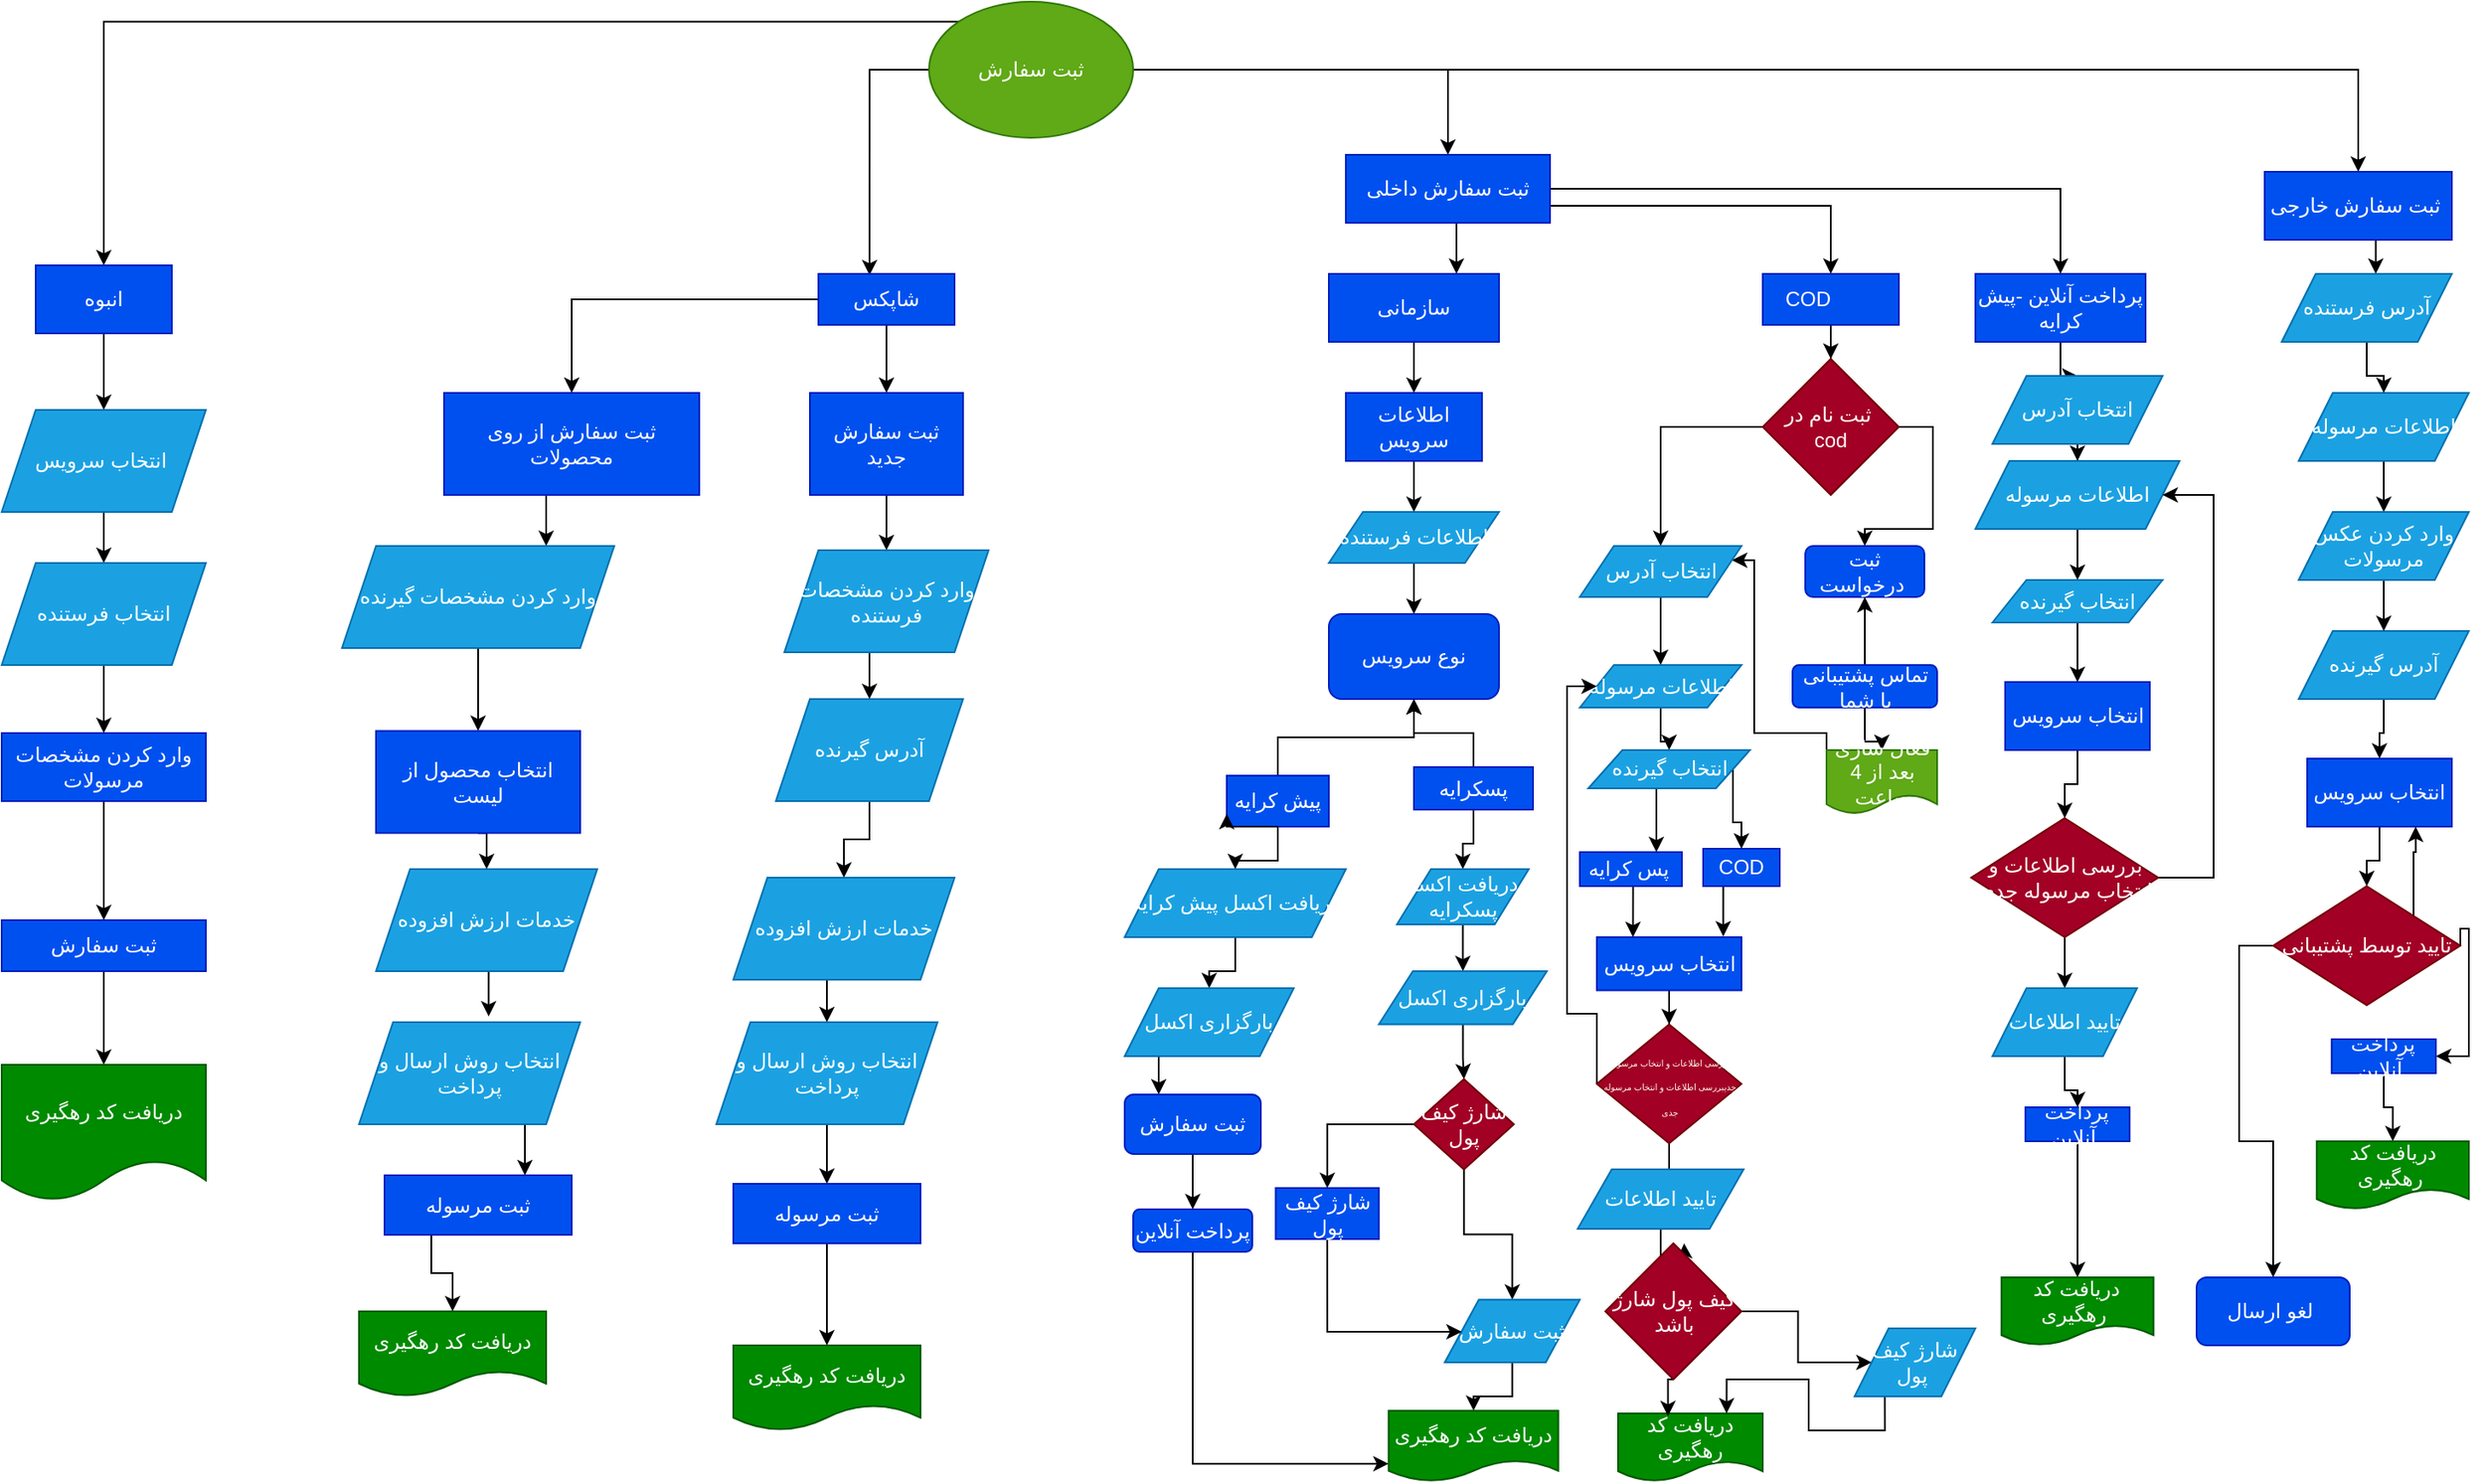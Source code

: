 <mxfile>
    <diagram id="Bx8kgQSa1X5QlFmJYDPJ" name="Page-1">
        <mxGraphModel dx="1835" dy="1438" grid="1" gridSize="10" guides="1" tooltips="1" connect="1" arrows="1" fold="1" page="1" pageScale="1" pageWidth="1920" pageHeight="1200" background="#ffffff" math="0" shadow="0">
            <root>
                <mxCell id="0"/>
                <mxCell id="1" parent="0"/>
                <mxCell id="4" value="" style="edgeStyle=orthogonalEdgeStyle;rounded=0;orthogonalLoop=1;jettySize=auto;html=1;" parent="1" source="2" target="3" edge="1">
                    <mxGeometry relative="1" as="geometry"/>
                </mxCell>
                <mxCell id="6" value="" style="edgeStyle=orthogonalEdgeStyle;rounded=0;orthogonalLoop=1;jettySize=auto;html=1;" parent="1" source="2" target="5" edge="1">
                    <mxGeometry relative="1" as="geometry"/>
                </mxCell>
                <mxCell id="200" style="edgeStyle=orthogonalEdgeStyle;rounded=0;orthogonalLoop=1;jettySize=auto;html=1;exitX=0;exitY=0.5;exitDx=0;exitDy=0;entryX=0.376;entryY=0.027;entryDx=0;entryDy=0;entryPerimeter=0;" parent="1" source="2" target="17" edge="1">
                    <mxGeometry relative="1" as="geometry"/>
                </mxCell>
                <mxCell id="201" style="edgeStyle=orthogonalEdgeStyle;rounded=0;orthogonalLoop=1;jettySize=auto;html=1;exitX=0;exitY=0;exitDx=0;exitDy=0;" parent="1" source="2" target="202" edge="1">
                    <mxGeometry relative="1" as="geometry">
                        <mxPoint x="250.0" y="260" as="targetPoint"/>
                    </mxGeometry>
                </mxCell>
                <mxCell id="2" value="ثبت سفارش" style="ellipse;whiteSpace=wrap;html=1;fillColor=#60a917;strokeColor=#2D7600;fontColor=#ffffff;" parent="1" vertex="1">
                    <mxGeometry x="675" y="110" width="120" height="80" as="geometry"/>
                </mxCell>
                <mxCell id="89" style="edgeStyle=orthogonalEdgeStyle;rounded=0;orthogonalLoop=1;jettySize=auto;html=1;exitX=0.5;exitY=1;exitDx=0;exitDy=0;entryX=0.553;entryY=0;entryDx=0;entryDy=0;entryPerimeter=0;" parent="1" source="3" target="80" edge="1">
                    <mxGeometry relative="1" as="geometry"/>
                </mxCell>
                <mxCell id="3" value="ثبت سفارش خارجی&amp;nbsp;" style="whiteSpace=wrap;html=1;fillColor=#0050ef;strokeColor=#001DBC;fontColor=#ffffff;" parent="1" vertex="1">
                    <mxGeometry x="1460" y="210" width="110" height="40" as="geometry"/>
                </mxCell>
                <mxCell id="8" value="" style="edgeStyle=orthogonalEdgeStyle;rounded=0;orthogonalLoop=1;jettySize=auto;html=1;" parent="1" source="5" target="7" edge="1">
                    <mxGeometry relative="1" as="geometry"/>
                </mxCell>
                <mxCell id="43" style="edgeStyle=orthogonalEdgeStyle;rounded=0;orthogonalLoop=1;jettySize=auto;html=1;exitX=1;exitY=0.75;exitDx=0;exitDy=0;entryX=0.5;entryY=0;entryDx=0;entryDy=0;" parent="1" source="5" target="9" edge="1">
                    <mxGeometry relative="1" as="geometry"/>
                </mxCell>
                <mxCell id="103" style="edgeStyle=orthogonalEdgeStyle;rounded=0;orthogonalLoop=1;jettySize=auto;html=1;exitX=0.5;exitY=1;exitDx=0;exitDy=0;entryX=0.75;entryY=0;entryDx=0;entryDy=0;" parent="1" source="5" target="10" edge="1">
                    <mxGeometry relative="1" as="geometry"/>
                </mxCell>
                <mxCell id="5" value="ثبت سفارش داخلی" style="whiteSpace=wrap;html=1;fillColor=#0050ef;strokeColor=#001DBC;fontColor=#ffffff;" parent="1" vertex="1">
                    <mxGeometry x="920" y="200" width="120" height="40" as="geometry"/>
                </mxCell>
                <mxCell id="20" value="" style="edgeStyle=orthogonalEdgeStyle;rounded=0;orthogonalLoop=1;jettySize=auto;html=1;" parent="1" source="7" target="19" edge="1">
                    <mxGeometry relative="1" as="geometry"/>
                </mxCell>
                <mxCell id="7" value="پرداخت آنلاین -پیش کرایه" style="whiteSpace=wrap;html=1;fillColor=#0050ef;strokeColor=#001DBC;fontColor=#ffffff;" parent="1" vertex="1">
                    <mxGeometry x="1290" y="270" width="100" height="40" as="geometry"/>
                </mxCell>
                <mxCell id="45" value="" style="edgeStyle=orthogonalEdgeStyle;rounded=0;orthogonalLoop=1;jettySize=auto;html=1;" parent="1" source="9" target="44" edge="1">
                    <mxGeometry relative="1" as="geometry"/>
                </mxCell>
                <mxCell id="9" value="COD&lt;span style=&quot;white-space: pre&quot;&gt;&#9;&lt;/span&gt;" style="whiteSpace=wrap;html=1;fillColor=#0050ef;strokeColor=#001DBC;fontColor=#ffffff;" parent="1" vertex="1">
                    <mxGeometry x="1165" y="270" width="80" height="30" as="geometry"/>
                </mxCell>
                <mxCell id="142" value="" style="edgeStyle=orthogonalEdgeStyle;rounded=0;orthogonalLoop=1;jettySize=auto;html=1;" parent="1" source="10" target="141" edge="1">
                    <mxGeometry relative="1" as="geometry"/>
                </mxCell>
                <mxCell id="10" value="سازمانی" style="whiteSpace=wrap;html=1;fillColor=#0050ef;strokeColor=#001DBC;fontColor=#ffffff;" parent="1" vertex="1">
                    <mxGeometry x="910" y="270" width="100" height="40" as="geometry"/>
                </mxCell>
                <mxCell id="105" value="" style="edgeStyle=orthogonalEdgeStyle;rounded=0;orthogonalLoop=1;jettySize=auto;html=1;" parent="1" source="17" target="104" edge="1">
                    <mxGeometry relative="1" as="geometry"/>
                </mxCell>
                <mxCell id="107" value="" style="edgeStyle=orthogonalEdgeStyle;rounded=0;orthogonalLoop=1;jettySize=auto;html=1;" parent="1" source="17" target="106" edge="1">
                    <mxGeometry relative="1" as="geometry"/>
                </mxCell>
                <mxCell id="17" value="شاپکس" style="whiteSpace=wrap;html=1;fillColor=#0050ef;strokeColor=#001DBC;fontColor=#ffffff;" parent="1" vertex="1">
                    <mxGeometry x="610" y="270" width="80" height="30" as="geometry"/>
                </mxCell>
                <mxCell id="24" style="edgeStyle=orthogonalEdgeStyle;rounded=0;orthogonalLoop=1;jettySize=auto;html=1;" parent="1" source="19" target="21" edge="1">
                    <mxGeometry relative="1" as="geometry"/>
                </mxCell>
                <mxCell id="19" value="انتخاب آدرس" style="shape=parallelogram;perimeter=parallelogramPerimeter;whiteSpace=wrap;html=1;fixedSize=1;fillColor=#1ba1e2;strokeColor=#006EAF;fontColor=#ffffff;" parent="1" vertex="1">
                    <mxGeometry x="1300" y="330" width="100" height="40" as="geometry"/>
                </mxCell>
                <mxCell id="25" style="edgeStyle=orthogonalEdgeStyle;rounded=0;orthogonalLoop=1;jettySize=auto;html=1;" parent="1" source="21" target="22" edge="1">
                    <mxGeometry relative="1" as="geometry"/>
                </mxCell>
                <mxCell id="21" value="اطلاعات مرسوله" style="shape=parallelogram;perimeter=parallelogramPerimeter;whiteSpace=wrap;html=1;fixedSize=1;fillColor=#1ba1e2;strokeColor=#006EAF;fontColor=#ffffff;" parent="1" vertex="1">
                    <mxGeometry x="1290" y="380" width="120" height="40" as="geometry"/>
                </mxCell>
                <mxCell id="27" value="" style="edgeStyle=orthogonalEdgeStyle;rounded=0;orthogonalLoop=1;jettySize=auto;html=1;" parent="1" source="22" target="26" edge="1">
                    <mxGeometry relative="1" as="geometry"/>
                </mxCell>
                <mxCell id="22" value="انتخاب گیرنده" style="shape=parallelogram;perimeter=parallelogramPerimeter;whiteSpace=wrap;html=1;fixedSize=1;fillColor=#1ba1e2;strokeColor=#006EAF;fontColor=#ffffff;" parent="1" vertex="1">
                    <mxGeometry x="1300" y="450" width="100" height="25" as="geometry"/>
                </mxCell>
                <mxCell id="29" value="" style="edgeStyle=orthogonalEdgeStyle;rounded=0;orthogonalLoop=1;jettySize=auto;html=1;" parent="1" source="26" target="28" edge="1">
                    <mxGeometry relative="1" as="geometry"/>
                </mxCell>
                <mxCell id="26" value="انتخاب سرویس" style="whiteSpace=wrap;html=1;fillColor=#0050ef;strokeColor=#001DBC;fontColor=#ffffff;" parent="1" vertex="1">
                    <mxGeometry x="1307.5" y="510" width="85" height="40" as="geometry"/>
                </mxCell>
                <mxCell id="30" style="edgeStyle=orthogonalEdgeStyle;rounded=0;orthogonalLoop=1;jettySize=auto;html=1;exitX=1;exitY=0.5;exitDx=0;exitDy=0;entryX=1;entryY=0.5;entryDx=0;entryDy=0;" parent="1" source="28" target="21" edge="1">
                    <mxGeometry relative="1" as="geometry">
                        <Array as="points">
                            <mxPoint x="1430" y="625"/>
                            <mxPoint x="1430" y="400"/>
                        </Array>
                    </mxGeometry>
                </mxCell>
                <mxCell id="37" style="edgeStyle=orthogonalEdgeStyle;rounded=0;orthogonalLoop=1;jettySize=auto;html=1;exitX=0.5;exitY=1;exitDx=0;exitDy=0;entryX=0.5;entryY=0;entryDx=0;entryDy=0;" parent="1" source="28" target="35" edge="1">
                    <mxGeometry relative="1" as="geometry"/>
                </mxCell>
                <mxCell id="28" value="بررسی اطلاعات و انتخاب مرسوله جدی" style="rhombus;whiteSpace=wrap;html=1;fillColor=#a20025;strokeColor=#6F0000;fontColor=#ffffff;" parent="1" vertex="1">
                    <mxGeometry x="1287.5" y="590" width="110" height="70" as="geometry"/>
                </mxCell>
                <mxCell id="39" value="" style="edgeStyle=orthogonalEdgeStyle;rounded=0;orthogonalLoop=1;jettySize=auto;html=1;" parent="1" source="35" target="38" edge="1">
                    <mxGeometry relative="1" as="geometry"/>
                </mxCell>
                <mxCell id="35" value="تایید اطلاعات" style="shape=parallelogram;perimeter=parallelogramPerimeter;whiteSpace=wrap;html=1;fixedSize=1;fillColor=#1ba1e2;strokeColor=#006EAF;fontColor=#ffffff;" parent="1" vertex="1">
                    <mxGeometry x="1300" y="690" width="85" height="40" as="geometry"/>
                </mxCell>
                <mxCell id="41" value="" style="edgeStyle=orthogonalEdgeStyle;rounded=0;orthogonalLoop=1;jettySize=auto;html=1;" parent="1" source="38" target="40" edge="1">
                    <mxGeometry relative="1" as="geometry"/>
                </mxCell>
                <mxCell id="38" value="پرداخت آنلاین&amp;nbsp;" style="whiteSpace=wrap;html=1;fillColor=#0050ef;strokeColor=#001DBC;fontColor=#ffffff;" parent="1" vertex="1">
                    <mxGeometry x="1319.38" y="760" width="61.25" height="20" as="geometry"/>
                </mxCell>
                <mxCell id="40" value="دریافت کد رهگیری&amp;nbsp;" style="shape=document;whiteSpace=wrap;html=1;boundedLbl=1;fillColor=#008a00;strokeColor=#005700;fontColor=#ffffff;" parent="1" vertex="1">
                    <mxGeometry x="1305.32" y="860" width="89.38" height="40" as="geometry"/>
                </mxCell>
                <mxCell id="49" style="edgeStyle=orthogonalEdgeStyle;rounded=0;orthogonalLoop=1;jettySize=auto;html=1;exitX=1;exitY=0.5;exitDx=0;exitDy=0;" parent="1" source="44" target="48" edge="1">
                    <mxGeometry relative="1" as="geometry"/>
                </mxCell>
                <mxCell id="56" value="" style="edgeStyle=orthogonalEdgeStyle;rounded=0;orthogonalLoop=1;jettySize=auto;html=1;" parent="1" source="44" target="55" edge="1">
                    <mxGeometry relative="1" as="geometry"/>
                </mxCell>
                <mxCell id="44" value="ثبت نام در&amp;nbsp;&lt;br&gt;cod" style="rhombus;whiteSpace=wrap;html=1;fillColor=#a20025;strokeColor=#6F0000;fontColor=#ffffff;" parent="1" vertex="1">
                    <mxGeometry x="1165" y="320" width="80" height="80" as="geometry"/>
                </mxCell>
                <mxCell id="48" value="ثبت درخواست&amp;nbsp;" style="rounded=1;whiteSpace=wrap;html=1;fillColor=#0050ef;strokeColor=#001DBC;fontColor=#ffffff;" parent="1" vertex="1">
                    <mxGeometry x="1190" y="430" width="70" height="30" as="geometry"/>
                </mxCell>
                <mxCell id="52" style="edgeStyle=orthogonalEdgeStyle;rounded=0;orthogonalLoop=1;jettySize=auto;html=1;exitX=0.5;exitY=0;exitDx=0;exitDy=0;entryX=0.5;entryY=1;entryDx=0;entryDy=0;" parent="1" source="50" target="48" edge="1">
                    <mxGeometry relative="1" as="geometry"/>
                </mxCell>
                <mxCell id="54" value="" style="edgeStyle=orthogonalEdgeStyle;rounded=0;orthogonalLoop=1;jettySize=auto;html=1;" parent="1" source="50" target="53" edge="1">
                    <mxGeometry relative="1" as="geometry"/>
                </mxCell>
                <mxCell id="50" value="تماس پشتیبانی با شما" style="whiteSpace=wrap;html=1;rounded=1;fillColor=#0050ef;strokeColor=#001DBC;fontColor=#ffffff;" parent="1" vertex="1">
                    <mxGeometry x="1182.5" y="500" width="85" height="25" as="geometry"/>
                </mxCell>
                <mxCell id="73" style="edgeStyle=orthogonalEdgeStyle;rounded=0;orthogonalLoop=1;jettySize=auto;html=1;exitX=0;exitY=0.25;exitDx=0;exitDy=0;entryX=1;entryY=0.25;entryDx=0;entryDy=0;" parent="1" source="53" target="55" edge="1">
                    <mxGeometry relative="1" as="geometry">
                        <mxPoint x="1160" y="430" as="targetPoint"/>
                        <Array as="points">
                            <mxPoint x="1202" y="540"/>
                            <mxPoint x="1160" y="540"/>
                            <mxPoint x="1160" y="438"/>
                        </Array>
                    </mxGeometry>
                </mxCell>
                <mxCell id="53" value="فعال سازی بعد از 4 ساعت" style="shape=document;whiteSpace=wrap;html=1;boundedLbl=1;rounded=1;fillColor=#60a917;strokeColor=#2D7600;fontColor=#ffffff;" parent="1" vertex="1">
                    <mxGeometry x="1202.5" y="550" width="65" height="37.5" as="geometry"/>
                </mxCell>
                <mxCell id="58" value="" style="edgeStyle=orthogonalEdgeStyle;rounded=0;orthogonalLoop=1;jettySize=auto;html=1;" parent="1" source="55" target="57" edge="1">
                    <mxGeometry relative="1" as="geometry"/>
                </mxCell>
                <mxCell id="55" value="انتخاب آدرس" style="shape=parallelogram;perimeter=parallelogramPerimeter;whiteSpace=wrap;html=1;fixedSize=1;fillColor=#1ba1e2;strokeColor=#006EAF;fontColor=#ffffff;" parent="1" vertex="1">
                    <mxGeometry x="1057.5" y="430" width="95" height="30" as="geometry"/>
                </mxCell>
                <mxCell id="60" value="" style="edgeStyle=orthogonalEdgeStyle;rounded=0;orthogonalLoop=1;jettySize=auto;html=1;" parent="1" source="57" target="59" edge="1">
                    <mxGeometry relative="1" as="geometry"/>
                </mxCell>
                <mxCell id="57" value="اطلاعات مرسوله" style="shape=parallelogram;perimeter=parallelogramPerimeter;whiteSpace=wrap;html=1;fixedSize=1;fillColor=#1ba1e2;strokeColor=#006EAF;fontColor=#ffffff;" parent="1" vertex="1">
                    <mxGeometry x="1057.5" y="500" width="95" height="25" as="geometry"/>
                </mxCell>
                <mxCell id="215" style="edgeStyle=orthogonalEdgeStyle;rounded=0;orthogonalLoop=1;jettySize=auto;html=1;exitX=0.5;exitY=1;exitDx=0;exitDy=0;entryX=0.75;entryY=0;entryDx=0;entryDy=0;" parent="1" source="59" target="213" edge="1">
                    <mxGeometry relative="1" as="geometry"/>
                </mxCell>
                <mxCell id="216" style="edgeStyle=orthogonalEdgeStyle;rounded=0;orthogonalLoop=1;jettySize=auto;html=1;exitX=1;exitY=0.5;exitDx=0;exitDy=0;entryX=0.5;entryY=0;entryDx=0;entryDy=0;" parent="1" source="59" target="214" edge="1">
                    <mxGeometry relative="1" as="geometry"/>
                </mxCell>
                <mxCell id="59" value="انتخاب گیرنده" style="shape=parallelogram;perimeter=parallelogramPerimeter;whiteSpace=wrap;html=1;fixedSize=1;fillColor=#1ba1e2;strokeColor=#006EAF;fontColor=#ffffff;" parent="1" vertex="1">
                    <mxGeometry x="1062.5" y="550" width="95" height="22.5" as="geometry"/>
                </mxCell>
                <mxCell id="64" value="" style="edgeStyle=orthogonalEdgeStyle;rounded=0;orthogonalLoop=1;jettySize=auto;html=1;" parent="1" source="61" target="63" edge="1">
                    <mxGeometry relative="1" as="geometry"/>
                </mxCell>
                <mxCell id="61" value="انتخاب سرویس" style="whiteSpace=wrap;html=1;fillColor=#0050ef;strokeColor=#001DBC;fontColor=#ffffff;" parent="1" vertex="1">
                    <mxGeometry x="1067.5" y="660" width="85" height="31.25" as="geometry"/>
                </mxCell>
                <mxCell id="66" value="" style="edgeStyle=orthogonalEdgeStyle;rounded=0;orthogonalLoop=1;jettySize=auto;html=1;" parent="1" source="63" target="65" edge="1">
                    <mxGeometry relative="1" as="geometry"/>
                </mxCell>
                <mxCell id="71" style="edgeStyle=orthogonalEdgeStyle;rounded=0;orthogonalLoop=1;jettySize=auto;html=1;exitX=0;exitY=0.5;exitDx=0;exitDy=0;entryX=0;entryY=0.5;entryDx=0;entryDy=0;" parent="1" source="63" target="57" edge="1">
                    <mxGeometry relative="1" as="geometry">
                        <Array as="points">
                            <mxPoint x="1050" y="705"/>
                            <mxPoint x="1050" y="513"/>
                        </Array>
                    </mxGeometry>
                </mxCell>
                <mxCell id="63" value="&lt;font style=&quot;font-size: 5px&quot;&gt;&lt;span&gt;بررسی اطلاعات و انتخاب مرسوله جدی&lt;/span&gt;بررسی اطلاعات و انتخاب مرسوله جدی&lt;/font&gt;" style="rhombus;whiteSpace=wrap;html=1;fillColor=#a20025;strokeColor=#6F0000;fontColor=#ffffff;" parent="1" vertex="1">
                    <mxGeometry x="1067.5" y="711.25" width="85" height="70" as="geometry"/>
                </mxCell>
                <mxCell id="68" value="" style="edgeStyle=orthogonalEdgeStyle;rounded=0;orthogonalLoop=1;jettySize=auto;html=1;" parent="1" source="65" edge="1">
                    <mxGeometry relative="1" as="geometry">
                        <mxPoint x="1118.8" y="840" as="targetPoint"/>
                    </mxGeometry>
                </mxCell>
                <mxCell id="65" value="تایید اطلاعات" style="shape=parallelogram;perimeter=parallelogramPerimeter;whiteSpace=wrap;html=1;fixedSize=1;fillColor=#1ba1e2;strokeColor=#006EAF;fontColor=#ffffff;" parent="1" vertex="1">
                    <mxGeometry x="1056.25" y="796.56" width="97.5" height="35" as="geometry"/>
                </mxCell>
                <mxCell id="69" value="دریافت کد رهگیری" style="shape=document;whiteSpace=wrap;html=1;boundedLbl=1;fillColor=#008a00;strokeColor=#005700;fontColor=#ffffff;" parent="1" vertex="1">
                    <mxGeometry x="1080" y="940" width="85" height="40" as="geometry"/>
                </mxCell>
                <mxCell id="76" value="" style="edgeStyle=orthogonalEdgeStyle;rounded=0;orthogonalLoop=1;jettySize=auto;html=1;" parent="1" source="74" target="75" edge="1">
                    <mxGeometry relative="1" as="geometry"/>
                </mxCell>
                <mxCell id="78" style="edgeStyle=orthogonalEdgeStyle;rounded=0;orthogonalLoop=1;jettySize=auto;html=1;exitX=0.5;exitY=1;exitDx=0;exitDy=0;entryX=0.345;entryY=0.041;entryDx=0;entryDy=0;entryPerimeter=0;" parent="1" source="74" target="69" edge="1">
                    <mxGeometry relative="1" as="geometry"/>
                </mxCell>
                <mxCell id="74" value="کیف پول شارژ باشد" style="rhombus;whiteSpace=wrap;html=1;fillColor=#a20025;strokeColor=#6F0000;fontColor=#ffffff;" parent="1" vertex="1">
                    <mxGeometry x="1072.5" y="840" width="80" height="80" as="geometry"/>
                </mxCell>
                <mxCell id="77" style="edgeStyle=orthogonalEdgeStyle;rounded=0;orthogonalLoop=1;jettySize=auto;html=1;exitX=0.25;exitY=1;exitDx=0;exitDy=0;entryX=0.75;entryY=0;entryDx=0;entryDy=0;" parent="1" source="75" target="69" edge="1">
                    <mxGeometry relative="1" as="geometry"/>
                </mxCell>
                <mxCell id="75" value="شارژ کیف پول&amp;nbsp;" style="shape=parallelogram;perimeter=parallelogramPerimeter;whiteSpace=wrap;html=1;fixedSize=1;fillColor=#1ba1e2;strokeColor=#006EAF;fontColor=#ffffff;" parent="1" vertex="1">
                    <mxGeometry x="1219" y="890" width="71" height="40" as="geometry"/>
                </mxCell>
                <mxCell id="91" style="edgeStyle=orthogonalEdgeStyle;rounded=0;orthogonalLoop=1;jettySize=auto;html=1;exitX=0.5;exitY=1;exitDx=0;exitDy=0;entryX=0.5;entryY=0;entryDx=0;entryDy=0;" parent="1" source="79" target="82" edge="1">
                    <mxGeometry relative="1" as="geometry"/>
                </mxCell>
                <mxCell id="79" value="اطلاعات مرسوله" style="shape=parallelogram;perimeter=parallelogramPerimeter;whiteSpace=wrap;html=1;fixedSize=1;fillColor=#1ba1e2;strokeColor=#006EAF;fontColor=#ffffff;" parent="1" vertex="1">
                    <mxGeometry x="1480" y="340" width="100" height="40" as="geometry"/>
                </mxCell>
                <mxCell id="90" style="edgeStyle=orthogonalEdgeStyle;rounded=0;orthogonalLoop=1;jettySize=auto;html=1;exitX=0.5;exitY=1;exitDx=0;exitDy=0;" parent="1" source="80" target="79" edge="1">
                    <mxGeometry relative="1" as="geometry"/>
                </mxCell>
                <mxCell id="80" value="آدرس فرستنده" style="shape=parallelogram;perimeter=parallelogramPerimeter;whiteSpace=wrap;html=1;fixedSize=1;fillColor=#1ba1e2;strokeColor=#006EAF;fontColor=#ffffff;" parent="1" vertex="1">
                    <mxGeometry x="1470" y="270" width="100" height="40" as="geometry"/>
                </mxCell>
                <mxCell id="93" style="edgeStyle=orthogonalEdgeStyle;rounded=0;orthogonalLoop=1;jettySize=auto;html=1;exitX=0.5;exitY=1;exitDx=0;exitDy=0;" parent="1" source="81" target="84" edge="1">
                    <mxGeometry relative="1" as="geometry"/>
                </mxCell>
                <mxCell id="81" value="آدرس گیرنده" style="shape=parallelogram;perimeter=parallelogramPerimeter;whiteSpace=wrap;html=1;fixedSize=1;fillColor=#1ba1e2;strokeColor=#006EAF;fontColor=#ffffff;" parent="1" vertex="1">
                    <mxGeometry x="1480" y="480" width="100" height="40" as="geometry"/>
                </mxCell>
                <mxCell id="92" style="edgeStyle=orthogonalEdgeStyle;rounded=0;orthogonalLoop=1;jettySize=auto;html=1;exitX=0.5;exitY=1;exitDx=0;exitDy=0;entryX=0.5;entryY=0;entryDx=0;entryDy=0;" parent="1" source="82" target="81" edge="1">
                    <mxGeometry relative="1" as="geometry"/>
                </mxCell>
                <mxCell id="82" value="وارد کردن عکس مرسولات" style="shape=parallelogram;perimeter=parallelogramPerimeter;whiteSpace=wrap;html=1;fixedSize=1;fillColor=#1ba1e2;strokeColor=#006EAF;fontColor=#ffffff;" parent="1" vertex="1">
                    <mxGeometry x="1480" y="410" width="100" height="40" as="geometry"/>
                </mxCell>
                <mxCell id="140" style="edgeStyle=orthogonalEdgeStyle;rounded=0;orthogonalLoop=1;jettySize=auto;html=1;exitX=0.5;exitY=1;exitDx=0;exitDy=0;" parent="1" source="84" target="86" edge="1">
                    <mxGeometry relative="1" as="geometry"/>
                </mxCell>
                <mxCell id="84" value="انتخاب سرویس" style="whiteSpace=wrap;html=1;fillColor=#0050ef;strokeColor=#001DBC;fontColor=#ffffff;" parent="1" vertex="1">
                    <mxGeometry x="1485" y="555" width="85" height="40" as="geometry"/>
                </mxCell>
                <mxCell id="99" style="edgeStyle=orthogonalEdgeStyle;rounded=0;orthogonalLoop=1;jettySize=auto;html=1;exitX=0;exitY=0.5;exitDx=0;exitDy=0;" parent="1" source="86" target="100" edge="1">
                    <mxGeometry relative="1" as="geometry">
                        <mxPoint x="1480" y="880" as="targetPoint"/>
                    </mxGeometry>
                </mxCell>
                <mxCell id="101" style="edgeStyle=orthogonalEdgeStyle;rounded=0;orthogonalLoop=1;jettySize=auto;html=1;exitX=1;exitY=0.5;exitDx=0;exitDy=0;entryX=1;entryY=0.5;entryDx=0;entryDy=0;" parent="1" source="86" target="88" edge="1">
                    <mxGeometry relative="1" as="geometry">
                        <Array as="points">
                            <mxPoint x="1580" y="655"/>
                            <mxPoint x="1580" y="730"/>
                        </Array>
                    </mxGeometry>
                </mxCell>
                <mxCell id="139" style="edgeStyle=orthogonalEdgeStyle;rounded=0;orthogonalLoop=1;jettySize=auto;html=1;exitX=1;exitY=0;exitDx=0;exitDy=0;entryX=0.75;entryY=1;entryDx=0;entryDy=0;" parent="1" source="86" target="84" edge="1">
                    <mxGeometry relative="1" as="geometry"/>
                </mxCell>
                <mxCell id="86" value="تایید توسط پشتیبانی" style="rhombus;whiteSpace=wrap;html=1;fillColor=#a20025;strokeColor=#6F0000;fontColor=#ffffff;" parent="1" vertex="1">
                    <mxGeometry x="1465" y="630" width="110" height="70" as="geometry"/>
                </mxCell>
                <mxCell id="98" style="edgeStyle=orthogonalEdgeStyle;rounded=0;orthogonalLoop=1;jettySize=auto;html=1;exitX=0.5;exitY=1;exitDx=0;exitDy=0;" parent="1" source="88" target="97" edge="1">
                    <mxGeometry relative="1" as="geometry"/>
                </mxCell>
                <mxCell id="88" value="پرداخت آنلاین&amp;nbsp;" style="whiteSpace=wrap;html=1;fillColor=#0050ef;strokeColor=#001DBC;fontColor=#ffffff;" parent="1" vertex="1">
                    <mxGeometry x="1499.38" y="720" width="61.25" height="20" as="geometry"/>
                </mxCell>
                <mxCell id="97" value="دریافت کد رهگیری&amp;nbsp;" style="shape=document;whiteSpace=wrap;html=1;boundedLbl=1;fillColor=#008a00;strokeColor=#005700;fontColor=#ffffff;" parent="1" vertex="1">
                    <mxGeometry x="1490.62" y="780" width="89.38" height="40" as="geometry"/>
                </mxCell>
                <mxCell id="100" value="لغو ارسال&amp;nbsp;" style="rounded=1;whiteSpace=wrap;html=1;fillColor=#0050ef;strokeColor=#001DBC;fontColor=#ffffff;" parent="1" vertex="1">
                    <mxGeometry x="1420" y="860" width="90" height="40" as="geometry"/>
                </mxCell>
                <mxCell id="109" value="" style="edgeStyle=orthogonalEdgeStyle;rounded=0;orthogonalLoop=1;jettySize=auto;html=1;" parent="1" source="104" target="108" edge="1">
                    <mxGeometry relative="1" as="geometry"/>
                </mxCell>
                <mxCell id="104" value="ثبت سفارش جدید" style="whiteSpace=wrap;html=1;fillColor=#0050ef;strokeColor=#001DBC;fontColor=#ffffff;" parent="1" vertex="1">
                    <mxGeometry x="605" y="340" width="90" height="60" as="geometry"/>
                </mxCell>
                <mxCell id="121" style="edgeStyle=orthogonalEdgeStyle;rounded=0;orthogonalLoop=1;jettySize=auto;html=1;exitX=0.5;exitY=1;exitDx=0;exitDy=0;entryX=0.75;entryY=0;entryDx=0;entryDy=0;" parent="1" source="106" target="114" edge="1">
                    <mxGeometry relative="1" as="geometry"/>
                </mxCell>
                <mxCell id="106" value="ثبت سفارش از روی محصولات" style="whiteSpace=wrap;html=1;fillColor=#0050ef;strokeColor=#001DBC;fontColor=#ffffff;" parent="1" vertex="1">
                    <mxGeometry x="390" y="340" width="150" height="60" as="geometry"/>
                </mxCell>
                <mxCell id="112" style="edgeStyle=orthogonalEdgeStyle;rounded=0;orthogonalLoop=1;jettySize=auto;html=1;exitX=0.5;exitY=1;exitDx=0;exitDy=0;entryX=0.5;entryY=0;entryDx=0;entryDy=0;" parent="1" source="108" target="110" edge="1">
                    <mxGeometry relative="1" as="geometry"/>
                </mxCell>
                <mxCell id="108" value="وارد کردن مشخصات فرستنده" style="shape=parallelogram;perimeter=parallelogramPerimeter;whiteSpace=wrap;html=1;fixedSize=1;fillColor=#1ba1e2;strokeColor=#006EAF;fontColor=#ffffff;" parent="1" vertex="1">
                    <mxGeometry x="590" y="432.5" width="120" height="60" as="geometry"/>
                </mxCell>
                <mxCell id="113" style="edgeStyle=orthogonalEdgeStyle;rounded=0;orthogonalLoop=1;jettySize=auto;html=1;exitX=0.5;exitY=1;exitDx=0;exitDy=0;" parent="1" source="110" target="111" edge="1">
                    <mxGeometry relative="1" as="geometry"/>
                </mxCell>
                <mxCell id="110" value="آدرس گیرنده" style="shape=parallelogram;perimeter=parallelogramPerimeter;whiteSpace=wrap;html=1;fixedSize=1;fillColor=#1ba1e2;strokeColor=#006EAF;fontColor=#ffffff;" parent="1" vertex="1">
                    <mxGeometry x="585" y="520" width="110" height="60" as="geometry"/>
                </mxCell>
                <mxCell id="120" style="edgeStyle=orthogonalEdgeStyle;rounded=0;orthogonalLoop=1;jettySize=auto;html=1;exitX=0.5;exitY=1;exitDx=0;exitDy=0;entryX=0.5;entryY=0;entryDx=0;entryDy=0;" parent="1" source="111" target="115" edge="1">
                    <mxGeometry relative="1" as="geometry"/>
                </mxCell>
                <mxCell id="111" value="خدمات ارزش افزوده" style="shape=parallelogram;perimeter=parallelogramPerimeter;whiteSpace=wrap;html=1;fixedSize=1;fillColor=#1ba1e2;strokeColor=#006EAF;fontColor=#ffffff;" parent="1" vertex="1">
                    <mxGeometry x="560" y="625" width="130" height="60" as="geometry"/>
                </mxCell>
                <mxCell id="123" style="edgeStyle=orthogonalEdgeStyle;rounded=0;orthogonalLoop=1;jettySize=auto;html=1;exitX=0.5;exitY=1;exitDx=0;exitDy=0;entryX=0.5;entryY=0;entryDx=0;entryDy=0;" parent="1" source="114" target="122" edge="1">
                    <mxGeometry relative="1" as="geometry"/>
                </mxCell>
                <mxCell id="114" value="وارد کردن مشخصات گیرنده" style="shape=parallelogram;perimeter=parallelogramPerimeter;whiteSpace=wrap;html=1;fixedSize=1;fillColor=#1ba1e2;strokeColor=#006EAF;fontColor=#ffffff;" parent="1" vertex="1">
                    <mxGeometry x="330" y="430" width="160" height="60" as="geometry"/>
                </mxCell>
                <mxCell id="117" value="" style="edgeStyle=orthogonalEdgeStyle;rounded=0;orthogonalLoop=1;jettySize=auto;html=1;" parent="1" source="115" target="116" edge="1">
                    <mxGeometry relative="1" as="geometry"/>
                </mxCell>
                <mxCell id="115" value="انتخاب روش ارسال و پرداخت" style="shape=parallelogram;perimeter=parallelogramPerimeter;whiteSpace=wrap;html=1;fixedSize=1;fillColor=#1ba1e2;strokeColor=#006EAF;fontColor=#ffffff;" parent="1" vertex="1">
                    <mxGeometry x="550" y="710" width="130" height="60" as="geometry"/>
                </mxCell>
                <mxCell id="119" value="" style="edgeStyle=orthogonalEdgeStyle;rounded=0;orthogonalLoop=1;jettySize=auto;html=1;" parent="1" source="116" target="118" edge="1">
                    <mxGeometry relative="1" as="geometry"/>
                </mxCell>
                <mxCell id="116" value="ثبت مرسوله" style="whiteSpace=wrap;html=1;fillColor=#0050ef;strokeColor=#001DBC;fontColor=#ffffff;" parent="1" vertex="1">
                    <mxGeometry x="560" y="805" width="110" height="35" as="geometry"/>
                </mxCell>
                <mxCell id="118" value="دریافت کد رهگیری" style="shape=document;whiteSpace=wrap;html=1;boundedLbl=1;fillColor=#008a00;strokeColor=#005700;fontColor=#ffffff;" parent="1" vertex="1">
                    <mxGeometry x="560" y="900" width="110" height="50" as="geometry"/>
                </mxCell>
                <mxCell id="132" style="edgeStyle=orthogonalEdgeStyle;rounded=0;orthogonalLoop=1;jettySize=auto;html=1;exitX=0.5;exitY=1;exitDx=0;exitDy=0;entryX=0.5;entryY=0;entryDx=0;entryDy=0;" parent="1" source="122" target="125" edge="1">
                    <mxGeometry relative="1" as="geometry"/>
                </mxCell>
                <mxCell id="122" value="انتخاب محصول از لیست" style="whiteSpace=wrap;html=1;fillColor=#0050ef;strokeColor=#001DBC;fontColor=#ffffff;" parent="1" vertex="1">
                    <mxGeometry x="350" y="538.75" width="120" height="60" as="geometry"/>
                </mxCell>
                <mxCell id="133" style="edgeStyle=orthogonalEdgeStyle;rounded=0;orthogonalLoop=1;jettySize=auto;html=1;exitX=0.5;exitY=1;exitDx=0;exitDy=0;entryX=0.586;entryY=-0.057;entryDx=0;entryDy=0;entryPerimeter=0;" parent="1" source="125" target="127" edge="1">
                    <mxGeometry relative="1" as="geometry"/>
                </mxCell>
                <mxCell id="125" value="خدمات ارزش افزوده" style="shape=parallelogram;perimeter=parallelogramPerimeter;whiteSpace=wrap;html=1;fixedSize=1;fillColor=#1ba1e2;strokeColor=#006EAF;fontColor=#ffffff;" parent="1" vertex="1">
                    <mxGeometry x="350" y="620" width="130" height="60" as="geometry"/>
                </mxCell>
                <mxCell id="134" style="edgeStyle=orthogonalEdgeStyle;rounded=0;orthogonalLoop=1;jettySize=auto;html=1;exitX=0.75;exitY=1;exitDx=0;exitDy=0;entryX=0.75;entryY=0;entryDx=0;entryDy=0;" parent="1" source="127" target="129" edge="1">
                    <mxGeometry relative="1" as="geometry"/>
                </mxCell>
                <mxCell id="127" value="انتخاب روش ارسال و پرداخت" style="shape=parallelogram;perimeter=parallelogramPerimeter;whiteSpace=wrap;html=1;fixedSize=1;fillColor=#1ba1e2;strokeColor=#006EAF;fontColor=#ffffff;" parent="1" vertex="1">
                    <mxGeometry x="340" y="710" width="130" height="60" as="geometry"/>
                </mxCell>
                <mxCell id="135" style="edgeStyle=orthogonalEdgeStyle;rounded=0;orthogonalLoop=1;jettySize=auto;html=1;exitX=0.25;exitY=1;exitDx=0;exitDy=0;" parent="1" source="129" target="131" edge="1">
                    <mxGeometry relative="1" as="geometry"/>
                </mxCell>
                <mxCell id="129" value="ثبت مرسوله" style="whiteSpace=wrap;html=1;fillColor=#0050ef;strokeColor=#001DBC;fontColor=#ffffff;" parent="1" vertex="1">
                    <mxGeometry x="355" y="800" width="110" height="35" as="geometry"/>
                </mxCell>
                <mxCell id="131" value="دریافت کد رهگیری" style="shape=document;whiteSpace=wrap;html=1;boundedLbl=1;fillColor=#008a00;strokeColor=#005700;fontColor=#ffffff;" parent="1" vertex="1">
                    <mxGeometry x="340" y="880" width="110" height="50" as="geometry"/>
                </mxCell>
                <mxCell id="144" value="" style="edgeStyle=orthogonalEdgeStyle;rounded=0;orthogonalLoop=1;jettySize=auto;html=1;" parent="1" source="141" target="143" edge="1">
                    <mxGeometry relative="1" as="geometry"/>
                </mxCell>
                <mxCell id="141" value="اطلاعات سرویس" style="whiteSpace=wrap;html=1;fillColor=#0050ef;strokeColor=#001DBC;fontColor=#ffffff;" parent="1" vertex="1">
                    <mxGeometry x="920" y="340" width="80" height="40" as="geometry"/>
                </mxCell>
                <mxCell id="152" style="edgeStyle=orthogonalEdgeStyle;rounded=0;orthogonalLoop=1;jettySize=auto;html=1;exitX=0.5;exitY=1;exitDx=0;exitDy=0;entryX=0.5;entryY=0;entryDx=0;entryDy=0;" parent="1" source="143" target="151" edge="1">
                    <mxGeometry relative="1" as="geometry"/>
                </mxCell>
                <mxCell id="143" value="اطلاعات فرستنده" style="shape=parallelogram;perimeter=parallelogramPerimeter;whiteSpace=wrap;html=1;fixedSize=1;fillColor=#1ba1e2;strokeColor=#006EAF;fontColor=#ffffff;" parent="1" vertex="1">
                    <mxGeometry x="910" y="410" width="100" height="30" as="geometry"/>
                </mxCell>
                <mxCell id="151" value="نوع سرویس" style="rounded=1;whiteSpace=wrap;html=1;fillColor=#0050ef;strokeColor=#001DBC;fontColor=#ffffff;" parent="1" vertex="1">
                    <mxGeometry x="910" y="470" width="100" height="50" as="geometry"/>
                </mxCell>
                <mxCell id="166" value="" style="edgeStyle=orthogonalEdgeStyle;rounded=0;orthogonalLoop=1;jettySize=auto;html=1;" parent="1" source="165" target="151" edge="1">
                    <mxGeometry relative="1" as="geometry"/>
                </mxCell>
                <mxCell id="170" value="" style="edgeStyle=orthogonalEdgeStyle;rounded=0;orthogonalLoop=1;jettySize=auto;html=1;" parent="1" source="165" target="169" edge="1">
                    <mxGeometry relative="1" as="geometry"/>
                </mxCell>
                <mxCell id="165" value="پسکرایه" style="rounded=0;whiteSpace=wrap;html=1;fillColor=#0050ef;strokeColor=#001DBC;fontColor=#ffffff;" parent="1" vertex="1">
                    <mxGeometry x="960" y="560" width="70" height="25" as="geometry"/>
                </mxCell>
                <mxCell id="168" value="" style="edgeStyle=orthogonalEdgeStyle;rounded=0;orthogonalLoop=1;jettySize=auto;html=1;" parent="1" source="167" target="151" edge="1">
                    <mxGeometry relative="1" as="geometry"/>
                </mxCell>
                <mxCell id="190" value="" style="edgeStyle=orthogonalEdgeStyle;rounded=0;orthogonalLoop=1;jettySize=auto;html=1;" parent="1" source="167" target="189" edge="1">
                    <mxGeometry relative="1" as="geometry"/>
                </mxCell>
                <mxCell id="167" value="پیش کرایه" style="rounded=0;whiteSpace=wrap;html=1;fillColor=#0050ef;strokeColor=#001DBC;fontColor=#ffffff;" parent="1" vertex="1">
                    <mxGeometry x="850" y="565" width="60" height="30" as="geometry"/>
                </mxCell>
                <mxCell id="173" value="" style="edgeStyle=orthogonalEdgeStyle;rounded=0;orthogonalLoop=1;jettySize=auto;html=1;" parent="1" source="169" target="172" edge="1">
                    <mxGeometry relative="1" as="geometry"/>
                </mxCell>
                <mxCell id="169" value="دریافت اکسل&amp;nbsp;&lt;br&gt;پسکرایه" style="shape=parallelogram;perimeter=parallelogramPerimeter;whiteSpace=wrap;html=1;fixedSize=1;rounded=0;fillColor=#1ba1e2;strokeColor=#006EAF;fontColor=#ffffff;" parent="1" vertex="1">
                    <mxGeometry x="950" y="620" width="77.5" height="32.5" as="geometry"/>
                </mxCell>
                <mxCell id="175" value="" style="edgeStyle=orthogonalEdgeStyle;rounded=0;orthogonalLoop=1;jettySize=auto;html=1;" parent="1" source="172" target="174" edge="1">
                    <mxGeometry relative="1" as="geometry"/>
                </mxCell>
                <mxCell id="172" value="بارگزاری اکسل" style="shape=parallelogram;perimeter=parallelogramPerimeter;whiteSpace=wrap;html=1;fixedSize=1;rounded=0;fillColor=#1ba1e2;strokeColor=#006EAF;fontColor=#ffffff;" parent="1" vertex="1">
                    <mxGeometry x="939.38" y="680" width="98.75" height="31.25" as="geometry"/>
                </mxCell>
                <mxCell id="177" value="" style="edgeStyle=orthogonalEdgeStyle;rounded=0;orthogonalLoop=1;jettySize=auto;html=1;" parent="1" source="174" target="176" edge="1">
                    <mxGeometry relative="1" as="geometry"/>
                </mxCell>
                <mxCell id="183" value="" style="edgeStyle=orthogonalEdgeStyle;rounded=0;orthogonalLoop=1;jettySize=auto;html=1;" parent="1" source="174" target="182" edge="1">
                    <mxGeometry relative="1" as="geometry"/>
                </mxCell>
                <mxCell id="174" value="شارژ کیف پول" style="rhombus;whiteSpace=wrap;html=1;rounded=0;fillColor=#a20025;strokeColor=#6F0000;fontColor=#ffffff;" parent="1" vertex="1">
                    <mxGeometry x="960" y="743.43" width="58.76" height="53.13" as="geometry"/>
                </mxCell>
                <mxCell id="181" value="" style="edgeStyle=orthogonalEdgeStyle;rounded=0;orthogonalLoop=1;jettySize=auto;html=1;" parent="1" source="176" target="180" edge="1">
                    <mxGeometry relative="1" as="geometry"/>
                </mxCell>
                <mxCell id="176" value="ثبت سفارش" style="shape=parallelogram;perimeter=parallelogramPerimeter;whiteSpace=wrap;html=1;fixedSize=1;rounded=0;fillColor=#1ba1e2;strokeColor=#006EAF;fontColor=#ffffff;" parent="1" vertex="1">
                    <mxGeometry x="978.12" y="873.13" width="79.38" height="36.87" as="geometry"/>
                </mxCell>
                <mxCell id="180" value="دریافت کد رهگیری" style="shape=document;whiteSpace=wrap;html=1;boundedLbl=1;rounded=0;fillColor=#008a00;strokeColor=#005700;fontColor=#ffffff;" parent="1" vertex="1">
                    <mxGeometry x="945.15" y="938.43" width="99.69" height="41.57" as="geometry"/>
                </mxCell>
                <mxCell id="185" style="edgeStyle=orthogonalEdgeStyle;rounded=0;orthogonalLoop=1;jettySize=auto;html=1;exitX=0.5;exitY=1;exitDx=0;exitDy=0;entryX=0;entryY=0.5;entryDx=0;entryDy=0;" parent="1" source="182" target="176" edge="1">
                    <mxGeometry relative="1" as="geometry">
                        <Array as="points">
                            <mxPoint x="909" y="892"/>
                            <mxPoint x="988" y="892"/>
                        </Array>
                    </mxGeometry>
                </mxCell>
                <mxCell id="182" value="شارژ کیف پول" style="rounded=0;whiteSpace=wrap;html=1;fillColor=#0050ef;strokeColor=#001DBC;fontColor=#ffffff;" parent="1" vertex="1">
                    <mxGeometry x="878.76" y="807.5" width="60.62" height="30" as="geometry"/>
                </mxCell>
                <mxCell id="186" style="edgeStyle=orthogonalEdgeStyle;rounded=0;orthogonalLoop=1;jettySize=auto;html=1;exitX=0.5;exitY=1;exitDx=0;exitDy=0;entryX=0;entryY=0.75;entryDx=0;entryDy=0;" parent="1" source="167" target="167" edge="1">
                    <mxGeometry relative="1" as="geometry"/>
                </mxCell>
                <mxCell id="192" value="" style="edgeStyle=orthogonalEdgeStyle;rounded=0;orthogonalLoop=1;jettySize=auto;html=1;" parent="1" source="189" target="191" edge="1">
                    <mxGeometry relative="1" as="geometry"/>
                </mxCell>
                <mxCell id="189" value="دریافت اکسل پیش کرایه" style="shape=parallelogram;perimeter=parallelogramPerimeter;whiteSpace=wrap;html=1;fixedSize=1;rounded=0;fillColor=#1ba1e2;strokeColor=#006EAF;fontColor=#ffffff;" parent="1" vertex="1">
                    <mxGeometry x="790" y="620" width="130" height="40" as="geometry"/>
                </mxCell>
                <mxCell id="196" style="edgeStyle=orthogonalEdgeStyle;rounded=0;orthogonalLoop=1;jettySize=auto;html=1;exitX=0.25;exitY=1;exitDx=0;exitDy=0;entryX=0.25;entryY=0;entryDx=0;entryDy=0;" parent="1" source="191" target="195" edge="1">
                    <mxGeometry relative="1" as="geometry"/>
                </mxCell>
                <mxCell id="191" value="بارگزاری اکسل" style="shape=parallelogram;perimeter=parallelogramPerimeter;whiteSpace=wrap;html=1;fixedSize=1;rounded=0;fillColor=#1ba1e2;strokeColor=#006EAF;fontColor=#ffffff;" parent="1" vertex="1">
                    <mxGeometry x="790" y="690" width="99.38" height="40" as="geometry"/>
                </mxCell>
                <mxCell id="198" value="" style="edgeStyle=orthogonalEdgeStyle;rounded=0;orthogonalLoop=1;jettySize=auto;html=1;" parent="1" source="195" target="197" edge="1">
                    <mxGeometry relative="1" as="geometry"/>
                </mxCell>
                <mxCell id="195" value="ثبت سفارش" style="rounded=1;whiteSpace=wrap;html=1;fillColor=#0050ef;strokeColor=#001DBC;fontColor=#ffffff;" parent="1" vertex="1">
                    <mxGeometry x="790" y="752.49" width="80" height="35" as="geometry"/>
                </mxCell>
                <mxCell id="199" style="edgeStyle=orthogonalEdgeStyle;rounded=0;orthogonalLoop=1;jettySize=auto;html=1;exitX=0.5;exitY=1;exitDx=0;exitDy=0;entryX=0;entryY=0.75;entryDx=0;entryDy=0;" parent="1" source="197" target="180" edge="1">
                    <mxGeometry relative="1" as="geometry"/>
                </mxCell>
                <mxCell id="197" value="پرداخت آنلاین" style="whiteSpace=wrap;html=1;rounded=1;fillColor=#0050ef;strokeColor=#001DBC;fontColor=#ffffff;" parent="1" vertex="1">
                    <mxGeometry x="795" y="820" width="70" height="25.01" as="geometry"/>
                </mxCell>
                <mxCell id="204" value="" style="edgeStyle=orthogonalEdgeStyle;rounded=0;orthogonalLoop=1;jettySize=auto;html=1;" parent="1" source="202" target="203" edge="1">
                    <mxGeometry relative="1" as="geometry"/>
                </mxCell>
                <mxCell id="202" value="انبوه" style="rounded=0;whiteSpace=wrap;html=1;fillColor=#0050ef;strokeColor=#001DBC;fontColor=#ffffff;" parent="1" vertex="1">
                    <mxGeometry x="150" y="265" width="80" height="40" as="geometry"/>
                </mxCell>
                <mxCell id="206" value="" style="edgeStyle=orthogonalEdgeStyle;rounded=0;orthogonalLoop=1;jettySize=auto;html=1;" parent="1" source="203" target="205" edge="1">
                    <mxGeometry relative="1" as="geometry"/>
                </mxCell>
                <mxCell id="203" value="انتخاب سرویس&amp;nbsp;" style="shape=parallelogram;perimeter=parallelogramPerimeter;whiteSpace=wrap;html=1;fixedSize=1;rounded=0;fillColor=#1ba1e2;strokeColor=#006EAF;fontColor=#ffffff;" parent="1" vertex="1">
                    <mxGeometry x="130" y="350" width="120" height="60" as="geometry"/>
                </mxCell>
                <mxCell id="208" value="" style="edgeStyle=orthogonalEdgeStyle;rounded=0;orthogonalLoop=1;jettySize=auto;html=1;" parent="1" source="205" target="207" edge="1">
                    <mxGeometry relative="1" as="geometry"/>
                </mxCell>
                <mxCell id="205" value="انتخاب فرستنده" style="shape=parallelogram;perimeter=parallelogramPerimeter;whiteSpace=wrap;html=1;fixedSize=1;rounded=0;fillColor=#1ba1e2;strokeColor=#006EAF;fontColor=#ffffff;" parent="1" vertex="1">
                    <mxGeometry x="130" y="440" width="120" height="60" as="geometry"/>
                </mxCell>
                <mxCell id="210" value="" style="edgeStyle=orthogonalEdgeStyle;rounded=0;orthogonalLoop=1;jettySize=auto;html=1;" parent="1" source="207" target="209" edge="1">
                    <mxGeometry relative="1" as="geometry"/>
                </mxCell>
                <mxCell id="207" value="وارد کردن مشخصات مرسولات" style="whiteSpace=wrap;html=1;rounded=0;fillColor=#0050ef;strokeColor=#001DBC;fontColor=#ffffff;" parent="1" vertex="1">
                    <mxGeometry x="130" y="540" width="120" height="40" as="geometry"/>
                </mxCell>
                <mxCell id="212" value="" style="edgeStyle=orthogonalEdgeStyle;rounded=0;orthogonalLoop=1;jettySize=auto;html=1;" parent="1" source="209" target="211" edge="1">
                    <mxGeometry relative="1" as="geometry"/>
                </mxCell>
                <mxCell id="209" value="ثبت سفارش" style="whiteSpace=wrap;html=1;rounded=0;fillColor=#0050ef;strokeColor=#001DBC;fontColor=#ffffff;" parent="1" vertex="1">
                    <mxGeometry x="130" y="650" width="120" height="30" as="geometry"/>
                </mxCell>
                <mxCell id="211" value="دریافت کد رهگیری" style="shape=document;whiteSpace=wrap;html=1;boundedLbl=1;rounded=0;fillColor=#008a00;strokeColor=#005700;fontColor=#ffffff;" parent="1" vertex="1">
                    <mxGeometry x="130" y="735" width="120" height="80" as="geometry"/>
                </mxCell>
                <mxCell id="217" style="edgeStyle=orthogonalEdgeStyle;rounded=0;orthogonalLoop=1;jettySize=auto;html=1;exitX=0.5;exitY=1;exitDx=0;exitDy=0;entryX=0.25;entryY=0;entryDx=0;entryDy=0;" parent="1" source="213" target="61" edge="1">
                    <mxGeometry relative="1" as="geometry"/>
                </mxCell>
                <mxCell id="213" value="پس کرایه&amp;nbsp;" style="rounded=0;whiteSpace=wrap;html=1;fillColor=#0050ef;strokeColor=#001DBC;fontColor=#ffffff;" parent="1" vertex="1">
                    <mxGeometry x="1057.5" y="610" width="60" height="20" as="geometry"/>
                </mxCell>
                <mxCell id="218" style="edgeStyle=orthogonalEdgeStyle;rounded=0;orthogonalLoop=1;jettySize=auto;html=1;exitX=0.5;exitY=1;exitDx=0;exitDy=0;entryX=0.874;entryY=-0.014;entryDx=0;entryDy=0;entryPerimeter=0;" parent="1" source="214" target="61" edge="1">
                    <mxGeometry relative="1" as="geometry"/>
                </mxCell>
                <mxCell id="214" value="COD" style="rounded=0;whiteSpace=wrap;html=1;fillColor=#0050ef;strokeColor=#001DBC;fontColor=#ffffff;" parent="1" vertex="1">
                    <mxGeometry x="1130" y="608" width="45" height="22" as="geometry"/>
                </mxCell>
            </root>
        </mxGraphModel>
    </diagram>
</mxfile>